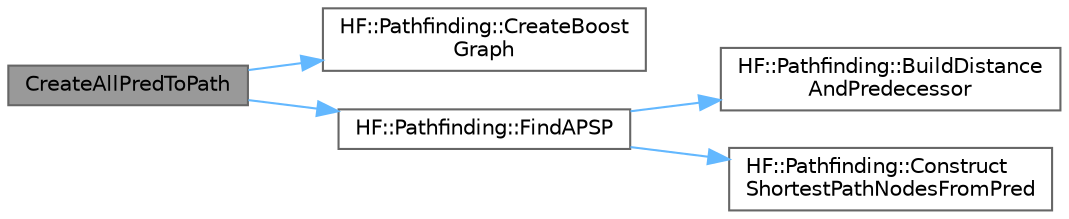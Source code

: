 digraph "CreateAllPredToPath"
{
 // LATEX_PDF_SIZE
  bgcolor="transparent";
  edge [fontname=Helvetica,fontsize=10,labelfontname=Helvetica,labelfontsize=10];
  node [fontname=Helvetica,fontsize=10,shape=box,height=0.2,width=0.4];
  rankdir="LR";
  Node1 [label="CreateAllPredToPath",height=0.2,width=0.4,color="gray40", fillcolor="grey60", style="filled", fontcolor="black",tooltip=" "];
  Node1 -> Node2 [color="steelblue1",style="solid"];
  Node2 [label="HF::Pathfinding::CreateBoost\lGraph",height=0.2,width=0.4,color="grey40", fillcolor="white", style="filled",URL="$a00472.html#ae2106e09eb44d681fbc6c0f66a3d3ac4",tooltip="Create a new boost graph from a HF::SpatialStructures:Graph."];
  Node1 -> Node3 [color="steelblue1",style="solid"];
  Node3 [label="HF::Pathfinding::FindAPSP",height=0.2,width=0.4,color="grey40", fillcolor="white", style="filled",URL="$a00472.html#a6d24adcb1c0891a98e7d9a8d36f8cc01",tooltip=" "];
  Node3 -> Node4 [color="steelblue1",style="solid"];
  Node4 [label="HF::Pathfinding::BuildDistance\lAndPredecessor",height=0.2,width=0.4,color="grey40", fillcolor="white", style="filled",URL="$a00472.html#a9f6490539108da057db2486295458886",tooltip="Build a row of the distance and predecessor matrices for the node at id."];
  Node3 -> Node5 [color="steelblue1",style="solid"];
  Node5 [label="HF::Pathfinding::Construct\lShortestPathNodesFromPred",height=0.2,width=0.4,color="grey40", fillcolor="white", style="filled",URL="$a00472.html#a3d6e0ea77f750fa05bbf4339584cc15a",tooltip="Construct the shortest path of node ids given predecessor and distance vectors."];
}
